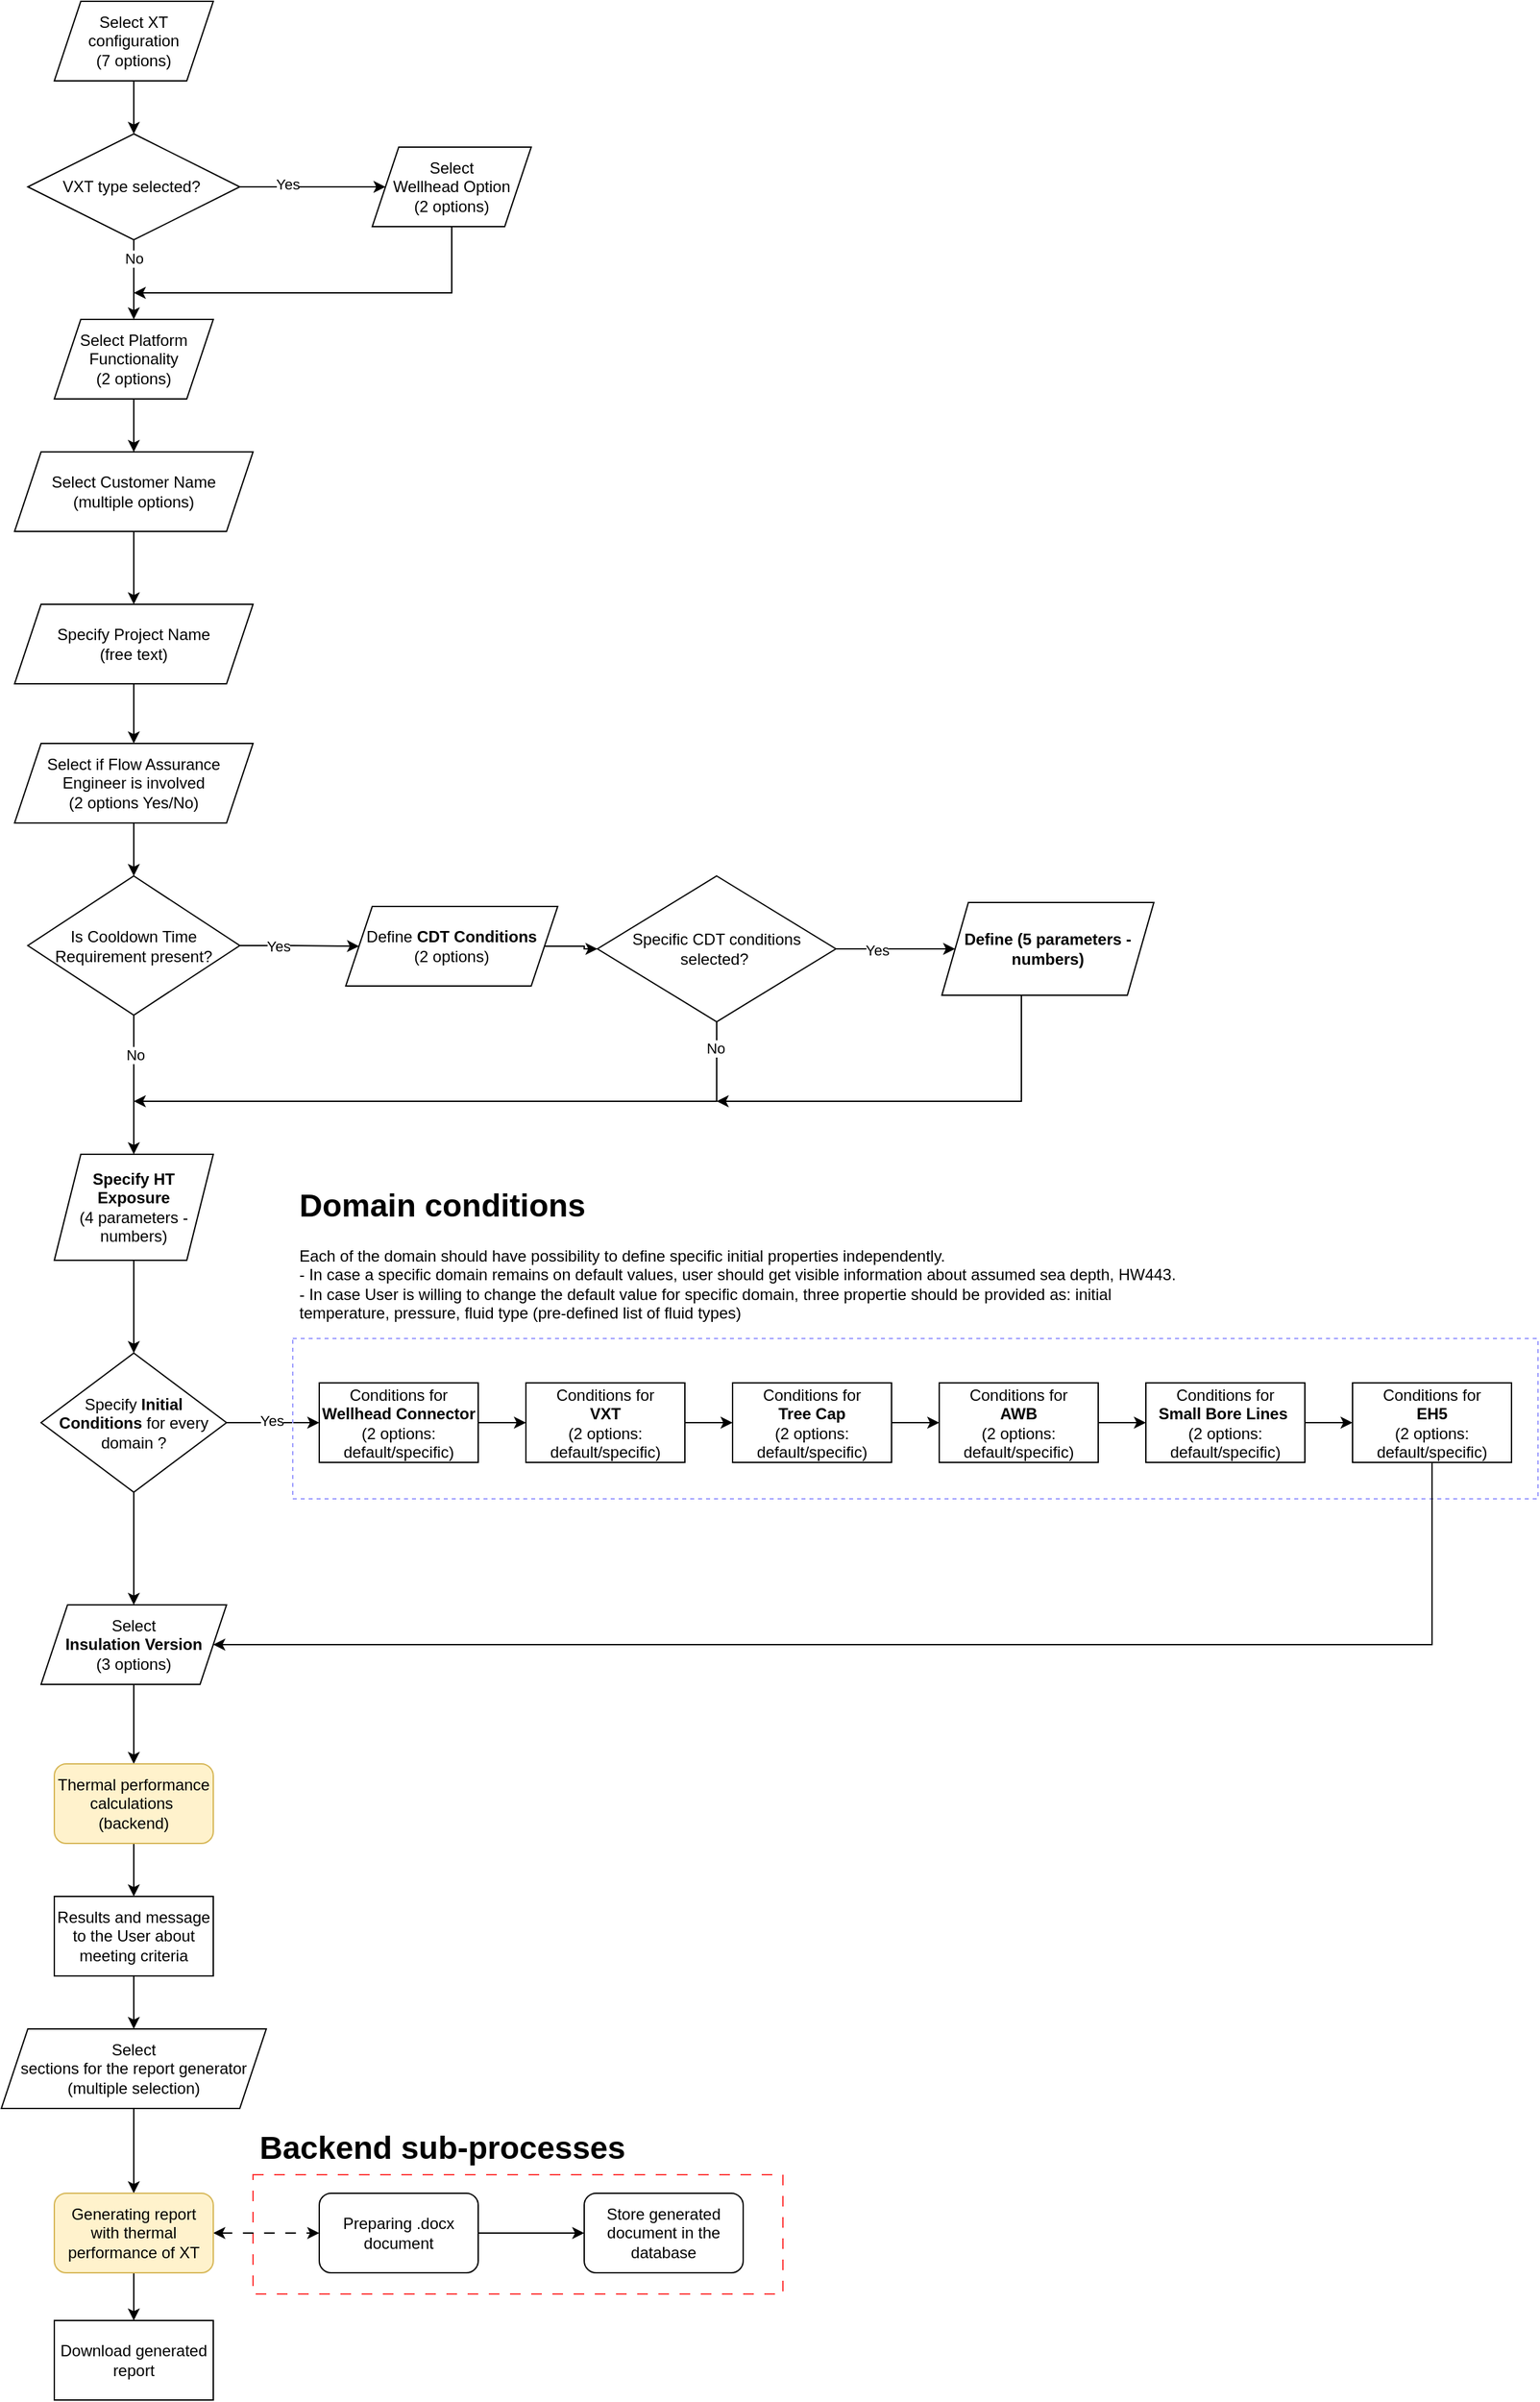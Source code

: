 <mxfile version="22.1.2" type="github">
  <diagram id="C5RBs43oDa-KdzZeNtuy" name="Page-1">
    <mxGraphModel dx="1116" dy="652" grid="1" gridSize="10" guides="1" tooltips="1" connect="1" arrows="1" fold="1" page="1" pageScale="1" pageWidth="827" pageHeight="1169" math="0" shadow="0">
      <root>
        <mxCell id="WIyWlLk6GJQsqaUBKTNV-0" />
        <mxCell id="WIyWlLk6GJQsqaUBKTNV-1" parent="WIyWlLk6GJQsqaUBKTNV-0" />
        <mxCell id="nL7egWIAGky8Ws3KJtJu-5" value="" style="edgeStyle=orthogonalEdgeStyle;rounded=0;orthogonalLoop=1;jettySize=auto;html=1;" parent="WIyWlLk6GJQsqaUBKTNV-1" source="nL7egWIAGky8Ws3KJtJu-0" target="nL7egWIAGky8Ws3KJtJu-4" edge="1">
          <mxGeometry relative="1" as="geometry" />
        </mxCell>
        <mxCell id="nL7egWIAGky8Ws3KJtJu-0" value="Select XT configuration&lt;br&gt;(7 options)" style="shape=parallelogram;perimeter=parallelogramPerimeter;whiteSpace=wrap;html=1;fixedSize=1;" parent="WIyWlLk6GJQsqaUBKTNV-1" vertex="1">
          <mxGeometry x="520" y="100" width="120" height="60" as="geometry" />
        </mxCell>
        <mxCell id="nL7egWIAGky8Ws3KJtJu-13" value="" style="edgeStyle=orthogonalEdgeStyle;rounded=0;orthogonalLoop=1;jettySize=auto;html=1;" parent="WIyWlLk6GJQsqaUBKTNV-1" source="nL7egWIAGky8Ws3KJtJu-1" target="nL7egWIAGky8Ws3KJtJu-12" edge="1">
          <mxGeometry relative="1" as="geometry" />
        </mxCell>
        <mxCell id="nL7egWIAGky8Ws3KJtJu-1" value="Select Platform Functionality &lt;br&gt;(2 options)" style="shape=parallelogram;perimeter=parallelogramPerimeter;whiteSpace=wrap;html=1;fixedSize=1;" parent="WIyWlLk6GJQsqaUBKTNV-1" vertex="1">
          <mxGeometry x="520" y="340" width="120" height="60" as="geometry" />
        </mxCell>
        <mxCell id="nL7egWIAGky8Ws3KJtJu-7" value="" style="edgeStyle=orthogonalEdgeStyle;rounded=0;orthogonalLoop=1;jettySize=auto;html=1;" parent="WIyWlLk6GJQsqaUBKTNV-1" source="nL7egWIAGky8Ws3KJtJu-4" target="nL7egWIAGky8Ws3KJtJu-6" edge="1">
          <mxGeometry relative="1" as="geometry" />
        </mxCell>
        <mxCell id="nL7egWIAGky8Ws3KJtJu-10" value="Yes" style="edgeLabel;html=1;align=center;verticalAlign=middle;resizable=0;points=[];" parent="nL7egWIAGky8Ws3KJtJu-7" vertex="1" connectable="0">
          <mxGeometry x="-0.345" y="2" relative="1" as="geometry">
            <mxPoint as="offset" />
          </mxGeometry>
        </mxCell>
        <mxCell id="nL7egWIAGky8Ws3KJtJu-8" style="edgeStyle=orthogonalEdgeStyle;rounded=0;orthogonalLoop=1;jettySize=auto;html=1;entryX=0.5;entryY=0;entryDx=0;entryDy=0;" parent="WIyWlLk6GJQsqaUBKTNV-1" source="nL7egWIAGky8Ws3KJtJu-4" target="nL7egWIAGky8Ws3KJtJu-1" edge="1">
          <mxGeometry relative="1" as="geometry" />
        </mxCell>
        <mxCell id="nL7egWIAGky8Ws3KJtJu-11" value="No" style="edgeLabel;html=1;align=center;verticalAlign=middle;resizable=0;points=[];" parent="nL7egWIAGky8Ws3KJtJu-8" vertex="1" connectable="0">
          <mxGeometry x="-0.552" relative="1" as="geometry">
            <mxPoint as="offset" />
          </mxGeometry>
        </mxCell>
        <mxCell id="nL7egWIAGky8Ws3KJtJu-4" value="VXT type selected?&amp;nbsp;" style="rhombus;whiteSpace=wrap;html=1;" parent="WIyWlLk6GJQsqaUBKTNV-1" vertex="1">
          <mxGeometry x="500" y="200" width="160" height="80" as="geometry" />
        </mxCell>
        <mxCell id="nL7egWIAGky8Ws3KJtJu-9" style="edgeStyle=orthogonalEdgeStyle;rounded=0;orthogonalLoop=1;jettySize=auto;html=1;" parent="WIyWlLk6GJQsqaUBKTNV-1" source="nL7egWIAGky8Ws3KJtJu-6" edge="1">
          <mxGeometry relative="1" as="geometry">
            <mxPoint x="580" y="320" as="targetPoint" />
            <Array as="points">
              <mxPoint x="820" y="320" />
              <mxPoint x="580" y="320" />
            </Array>
          </mxGeometry>
        </mxCell>
        <mxCell id="nL7egWIAGky8Ws3KJtJu-6" value="Select &lt;br&gt;Wellhead Option&lt;br&gt;(2 options)" style="shape=parallelogram;perimeter=parallelogramPerimeter;whiteSpace=wrap;html=1;fixedSize=1;" parent="WIyWlLk6GJQsqaUBKTNV-1" vertex="1">
          <mxGeometry x="760" y="210" width="120" height="60" as="geometry" />
        </mxCell>
        <mxCell id="nL7egWIAGky8Ws3KJtJu-15" value="" style="edgeStyle=orthogonalEdgeStyle;rounded=0;orthogonalLoop=1;jettySize=auto;html=1;" parent="WIyWlLk6GJQsqaUBKTNV-1" source="nL7egWIAGky8Ws3KJtJu-12" target="nL7egWIAGky8Ws3KJtJu-14" edge="1">
          <mxGeometry relative="1" as="geometry" />
        </mxCell>
        <mxCell id="nL7egWIAGky8Ws3KJtJu-12" value="Select Customer Name&lt;br&gt;(multiple options)" style="shape=parallelogram;perimeter=parallelogramPerimeter;whiteSpace=wrap;html=1;fixedSize=1;" parent="WIyWlLk6GJQsqaUBKTNV-1" vertex="1">
          <mxGeometry x="490" y="440" width="180" height="60" as="geometry" />
        </mxCell>
        <mxCell id="nL7egWIAGky8Ws3KJtJu-17" value="" style="edgeStyle=orthogonalEdgeStyle;rounded=0;orthogonalLoop=1;jettySize=auto;html=1;" parent="WIyWlLk6GJQsqaUBKTNV-1" source="nL7egWIAGky8Ws3KJtJu-14" target="nL7egWIAGky8Ws3KJtJu-16" edge="1">
          <mxGeometry relative="1" as="geometry" />
        </mxCell>
        <mxCell id="nL7egWIAGky8Ws3KJtJu-14" value="Specify Project Name &lt;br&gt;(free text)" style="shape=parallelogram;perimeter=parallelogramPerimeter;whiteSpace=wrap;html=1;fixedSize=1;" parent="WIyWlLk6GJQsqaUBKTNV-1" vertex="1">
          <mxGeometry x="490" y="555" width="180" height="60" as="geometry" />
        </mxCell>
        <mxCell id="nL7egWIAGky8Ws3KJtJu-19" value="" style="edgeStyle=orthogonalEdgeStyle;rounded=0;orthogonalLoop=1;jettySize=auto;html=1;" parent="WIyWlLk6GJQsqaUBKTNV-1" source="nL7egWIAGky8Ws3KJtJu-16" target="nL7egWIAGky8Ws3KJtJu-18" edge="1">
          <mxGeometry relative="1" as="geometry" />
        </mxCell>
        <mxCell id="nL7egWIAGky8Ws3KJtJu-16" value="Select if Flow Assurance Engineer is involved&lt;br&gt;(2 options Yes/No)" style="shape=parallelogram;perimeter=parallelogramPerimeter;whiteSpace=wrap;html=1;fixedSize=1;" parent="WIyWlLk6GJQsqaUBKTNV-1" vertex="1">
          <mxGeometry x="490" y="660" width="180" height="60" as="geometry" />
        </mxCell>
        <mxCell id="nL7egWIAGky8Ws3KJtJu-21" style="edgeStyle=orthogonalEdgeStyle;rounded=0;orthogonalLoop=1;jettySize=auto;html=1;entryX=0.5;entryY=0;entryDx=0;entryDy=0;" parent="WIyWlLk6GJQsqaUBKTNV-1" source="nL7egWIAGky8Ws3KJtJu-18" target="nL7egWIAGky8Ws3KJtJu-20" edge="1">
          <mxGeometry relative="1" as="geometry" />
        </mxCell>
        <mxCell id="nL7egWIAGky8Ws3KJtJu-27" value="No" style="edgeLabel;html=1;align=center;verticalAlign=middle;resizable=0;points=[];" parent="nL7egWIAGky8Ws3KJtJu-21" vertex="1" connectable="0">
          <mxGeometry x="-0.429" y="1" relative="1" as="geometry">
            <mxPoint as="offset" />
          </mxGeometry>
        </mxCell>
        <mxCell id="nL7egWIAGky8Ws3KJtJu-23" style="edgeStyle=orthogonalEdgeStyle;rounded=0;orthogonalLoop=1;jettySize=auto;html=1;entryX=0;entryY=0.5;entryDx=0;entryDy=0;" parent="WIyWlLk6GJQsqaUBKTNV-1" source="nL7egWIAGky8Ws3KJtJu-18" target="nL7egWIAGky8Ws3KJtJu-22" edge="1">
          <mxGeometry relative="1" as="geometry" />
        </mxCell>
        <mxCell id="nL7egWIAGky8Ws3KJtJu-24" value="Yes" style="edgeLabel;html=1;align=center;verticalAlign=middle;resizable=0;points=[];" parent="nL7egWIAGky8Ws3KJtJu-23" vertex="1" connectable="0">
          <mxGeometry x="-0.37" relative="1" as="geometry">
            <mxPoint as="offset" />
          </mxGeometry>
        </mxCell>
        <mxCell id="nL7egWIAGky8Ws3KJtJu-18" value="Is Cooldown Time Requirement present?" style="rhombus;whiteSpace=wrap;html=1;" parent="WIyWlLk6GJQsqaUBKTNV-1" vertex="1">
          <mxGeometry x="500" y="760" width="160" height="105" as="geometry" />
        </mxCell>
        <mxCell id="_9u5gonBgy00dIRMWvmQ-9" value="" style="edgeStyle=orthogonalEdgeStyle;rounded=0;orthogonalLoop=1;jettySize=auto;html=1;" edge="1" parent="WIyWlLk6GJQsqaUBKTNV-1" source="nL7egWIAGky8Ws3KJtJu-20" target="_9u5gonBgy00dIRMWvmQ-8">
          <mxGeometry relative="1" as="geometry" />
        </mxCell>
        <mxCell id="nL7egWIAGky8Ws3KJtJu-20" value="&lt;b&gt;Specify HT Exposure&lt;/b&gt;&lt;br&gt;(4 parameters - numbers)" style="shape=parallelogram;perimeter=parallelogramPerimeter;whiteSpace=wrap;html=1;fixedSize=1;" parent="WIyWlLk6GJQsqaUBKTNV-1" vertex="1">
          <mxGeometry x="520" y="970" width="120" height="80" as="geometry" />
        </mxCell>
        <mxCell id="_9u5gonBgy00dIRMWvmQ-1" style="edgeStyle=orthogonalEdgeStyle;rounded=0;orthogonalLoop=1;jettySize=auto;html=1;entryX=0;entryY=0.5;entryDx=0;entryDy=0;" edge="1" parent="WIyWlLk6GJQsqaUBKTNV-1" source="nL7egWIAGky8Ws3KJtJu-22" target="_9u5gonBgy00dIRMWvmQ-0">
          <mxGeometry relative="1" as="geometry" />
        </mxCell>
        <mxCell id="nL7egWIAGky8Ws3KJtJu-22" value="Define &lt;b&gt;CDT&amp;nbsp;Conditions &lt;/b&gt;&lt;br&gt;(2 options)" style="shape=parallelogram;perimeter=parallelogramPerimeter;whiteSpace=wrap;html=1;fixedSize=1;" parent="WIyWlLk6GJQsqaUBKTNV-1" vertex="1">
          <mxGeometry x="740" y="783" width="160" height="60" as="geometry" />
        </mxCell>
        <mxCell id="_9u5gonBgy00dIRMWvmQ-3" style="edgeStyle=orthogonalEdgeStyle;rounded=0;orthogonalLoop=1;jettySize=auto;html=1;entryX=0;entryY=0.5;entryDx=0;entryDy=0;" edge="1" parent="WIyWlLk6GJQsqaUBKTNV-1" source="_9u5gonBgy00dIRMWvmQ-0" target="_9u5gonBgy00dIRMWvmQ-2">
          <mxGeometry relative="1" as="geometry" />
        </mxCell>
        <mxCell id="_9u5gonBgy00dIRMWvmQ-7" value="Yes" style="edgeLabel;html=1;align=center;verticalAlign=middle;resizable=0;points=[];" vertex="1" connectable="0" parent="_9u5gonBgy00dIRMWvmQ-3">
          <mxGeometry x="-0.22" y="-1" relative="1" as="geometry">
            <mxPoint x="-4" as="offset" />
          </mxGeometry>
        </mxCell>
        <mxCell id="_9u5gonBgy00dIRMWvmQ-4" style="edgeStyle=orthogonalEdgeStyle;rounded=0;orthogonalLoop=1;jettySize=auto;html=1;" edge="1" parent="WIyWlLk6GJQsqaUBKTNV-1" source="_9u5gonBgy00dIRMWvmQ-0">
          <mxGeometry relative="1" as="geometry">
            <mxPoint x="580" y="930" as="targetPoint" />
            <Array as="points">
              <mxPoint x="1020" y="930" />
              <mxPoint x="581" y="930" />
            </Array>
          </mxGeometry>
        </mxCell>
        <mxCell id="_9u5gonBgy00dIRMWvmQ-5" value="No" style="edgeLabel;html=1;align=center;verticalAlign=middle;resizable=0;points=[];" vertex="1" connectable="0" parent="_9u5gonBgy00dIRMWvmQ-4">
          <mxGeometry x="-0.92" y="-1" relative="1" as="geometry">
            <mxPoint as="offset" />
          </mxGeometry>
        </mxCell>
        <mxCell id="_9u5gonBgy00dIRMWvmQ-0" value="Specific CDT conditions selected?&amp;nbsp;" style="rhombus;whiteSpace=wrap;html=1;" vertex="1" parent="WIyWlLk6GJQsqaUBKTNV-1">
          <mxGeometry x="930" y="760" width="180" height="110" as="geometry" />
        </mxCell>
        <mxCell id="_9u5gonBgy00dIRMWvmQ-6" style="edgeStyle=orthogonalEdgeStyle;rounded=0;orthogonalLoop=1;jettySize=auto;html=1;" edge="1" parent="WIyWlLk6GJQsqaUBKTNV-1" source="_9u5gonBgy00dIRMWvmQ-2">
          <mxGeometry relative="1" as="geometry">
            <mxPoint x="1020" y="930" as="targetPoint" />
            <Array as="points">
              <mxPoint x="1250" y="930" />
            </Array>
          </mxGeometry>
        </mxCell>
        <mxCell id="_9u5gonBgy00dIRMWvmQ-2" value="&lt;b&gt;Define (5 parameters - numbers)&lt;/b&gt;" style="shape=parallelogram;perimeter=parallelogramPerimeter;whiteSpace=wrap;html=1;fixedSize=1;" vertex="1" parent="WIyWlLk6GJQsqaUBKTNV-1">
          <mxGeometry x="1190" y="780" width="160" height="70" as="geometry" />
        </mxCell>
        <mxCell id="_9u5gonBgy00dIRMWvmQ-11" style="edgeStyle=orthogonalEdgeStyle;rounded=0;orthogonalLoop=1;jettySize=auto;html=1;entryX=0;entryY=0.5;entryDx=0;entryDy=0;" edge="1" parent="WIyWlLk6GJQsqaUBKTNV-1" source="_9u5gonBgy00dIRMWvmQ-8" target="_9u5gonBgy00dIRMWvmQ-10">
          <mxGeometry relative="1" as="geometry" />
        </mxCell>
        <mxCell id="_9u5gonBgy00dIRMWvmQ-22" value="Yes" style="edgeLabel;html=1;align=center;verticalAlign=middle;resizable=0;points=[];" vertex="1" connectable="0" parent="_9u5gonBgy00dIRMWvmQ-11">
          <mxGeometry x="-0.028" y="2" relative="1" as="geometry">
            <mxPoint as="offset" />
          </mxGeometry>
        </mxCell>
        <mxCell id="_9u5gonBgy00dIRMWvmQ-26" style="edgeStyle=orthogonalEdgeStyle;rounded=0;orthogonalLoop=1;jettySize=auto;html=1;entryX=0.5;entryY=0;entryDx=0;entryDy=0;" edge="1" parent="WIyWlLk6GJQsqaUBKTNV-1" source="_9u5gonBgy00dIRMWvmQ-8" target="_9u5gonBgy00dIRMWvmQ-25">
          <mxGeometry relative="1" as="geometry" />
        </mxCell>
        <mxCell id="_9u5gonBgy00dIRMWvmQ-8" value="Specify &lt;b&gt;Initial &lt;br&gt;Conditions&lt;/b&gt; for every domain ?" style="rhombus;whiteSpace=wrap;html=1;" vertex="1" parent="WIyWlLk6GJQsqaUBKTNV-1">
          <mxGeometry x="510" y="1120" width="140" height="105" as="geometry" />
        </mxCell>
        <mxCell id="_9u5gonBgy00dIRMWvmQ-13" value="" style="edgeStyle=orthogonalEdgeStyle;rounded=0;orthogonalLoop=1;jettySize=auto;html=1;" edge="1" parent="WIyWlLk6GJQsqaUBKTNV-1" source="_9u5gonBgy00dIRMWvmQ-10" target="_9u5gonBgy00dIRMWvmQ-12">
          <mxGeometry relative="1" as="geometry" />
        </mxCell>
        <mxCell id="_9u5gonBgy00dIRMWvmQ-10" value="Conditions for &lt;b&gt;Wellhead Connector&lt;/b&gt;&lt;br&gt;(2 options: default/specific)" style="rounded=0;whiteSpace=wrap;html=1;" vertex="1" parent="WIyWlLk6GJQsqaUBKTNV-1">
          <mxGeometry x="720" y="1142.5" width="120" height="60" as="geometry" />
        </mxCell>
        <mxCell id="_9u5gonBgy00dIRMWvmQ-15" value="" style="edgeStyle=orthogonalEdgeStyle;rounded=0;orthogonalLoop=1;jettySize=auto;html=1;" edge="1" parent="WIyWlLk6GJQsqaUBKTNV-1" source="_9u5gonBgy00dIRMWvmQ-12" target="_9u5gonBgy00dIRMWvmQ-14">
          <mxGeometry relative="1" as="geometry" />
        </mxCell>
        <mxCell id="_9u5gonBgy00dIRMWvmQ-12" value="Conditions for&lt;br&gt;&lt;b&gt;VXT&lt;/b&gt;&lt;br style=&quot;border-color: var(--border-color);&quot;&gt;(2 options: default/specific)" style="whiteSpace=wrap;html=1;rounded=0;" vertex="1" parent="WIyWlLk6GJQsqaUBKTNV-1">
          <mxGeometry x="876" y="1142.5" width="120" height="60" as="geometry" />
        </mxCell>
        <mxCell id="_9u5gonBgy00dIRMWvmQ-17" value="" style="edgeStyle=orthogonalEdgeStyle;rounded=0;orthogonalLoop=1;jettySize=auto;html=1;" edge="1" parent="WIyWlLk6GJQsqaUBKTNV-1" source="_9u5gonBgy00dIRMWvmQ-14" target="_9u5gonBgy00dIRMWvmQ-16">
          <mxGeometry relative="1" as="geometry" />
        </mxCell>
        <mxCell id="_9u5gonBgy00dIRMWvmQ-14" value="Conditions for&lt;br&gt;&lt;b&gt;Tree Cap&lt;/b&gt;&lt;br style=&quot;border-color: var(--border-color);&quot;&gt;(2 options: default/specific)" style="whiteSpace=wrap;html=1;rounded=0;" vertex="1" parent="WIyWlLk6GJQsqaUBKTNV-1">
          <mxGeometry x="1032" y="1142.5" width="120" height="60" as="geometry" />
        </mxCell>
        <mxCell id="_9u5gonBgy00dIRMWvmQ-19" value="" style="edgeStyle=orthogonalEdgeStyle;rounded=0;orthogonalLoop=1;jettySize=auto;html=1;" edge="1" parent="WIyWlLk6GJQsqaUBKTNV-1" source="_9u5gonBgy00dIRMWvmQ-16" target="_9u5gonBgy00dIRMWvmQ-18">
          <mxGeometry relative="1" as="geometry" />
        </mxCell>
        <mxCell id="_9u5gonBgy00dIRMWvmQ-16" value="Conditions for &lt;br&gt;&lt;b&gt;AWB&lt;/b&gt;&lt;br style=&quot;border-color: var(--border-color);&quot;&gt;(2 options: default/specific)" style="whiteSpace=wrap;html=1;rounded=0;" vertex="1" parent="WIyWlLk6GJQsqaUBKTNV-1">
          <mxGeometry x="1188" y="1142.5" width="120" height="60" as="geometry" />
        </mxCell>
        <mxCell id="_9u5gonBgy00dIRMWvmQ-21" value="" style="edgeStyle=orthogonalEdgeStyle;rounded=0;orthogonalLoop=1;jettySize=auto;html=1;" edge="1" parent="WIyWlLk6GJQsqaUBKTNV-1" source="_9u5gonBgy00dIRMWvmQ-18" target="_9u5gonBgy00dIRMWvmQ-20">
          <mxGeometry relative="1" as="geometry" />
        </mxCell>
        <mxCell id="_9u5gonBgy00dIRMWvmQ-18" value="Conditions for &lt;br&gt;&lt;b&gt;Small Bore Lines&lt;/b&gt;&amp;nbsp;&lt;br style=&quot;border-color: var(--border-color);&quot;&gt;(2 options: default/specific)" style="whiteSpace=wrap;html=1;rounded=0;" vertex="1" parent="WIyWlLk6GJQsqaUBKTNV-1">
          <mxGeometry x="1344" y="1142.5" width="120" height="60" as="geometry" />
        </mxCell>
        <mxCell id="_9u5gonBgy00dIRMWvmQ-23" value="" style="rounded=0;whiteSpace=wrap;html=1;fillColor=none;dashed=1;strokeColor=#9999FF;" vertex="1" parent="WIyWlLk6GJQsqaUBKTNV-1">
          <mxGeometry x="700" y="1109" width="940" height="121" as="geometry" />
        </mxCell>
        <mxCell id="_9u5gonBgy00dIRMWvmQ-27" style="edgeStyle=orthogonalEdgeStyle;rounded=0;orthogonalLoop=1;jettySize=auto;html=1;entryX=1;entryY=0.5;entryDx=0;entryDy=0;" edge="1" parent="WIyWlLk6GJQsqaUBKTNV-1" source="_9u5gonBgy00dIRMWvmQ-20" target="_9u5gonBgy00dIRMWvmQ-25">
          <mxGeometry relative="1" as="geometry">
            <Array as="points">
              <mxPoint x="1560" y="1340" />
            </Array>
          </mxGeometry>
        </mxCell>
        <mxCell id="_9u5gonBgy00dIRMWvmQ-20" value="Conditions for&lt;br&gt;&lt;b&gt;EH5&lt;/b&gt;&lt;br style=&quot;border-color: var(--border-color);&quot;&gt;(2 options: default/specific)" style="whiteSpace=wrap;html=1;rounded=0;" vertex="1" parent="WIyWlLk6GJQsqaUBKTNV-1">
          <mxGeometry x="1500" y="1142.5" width="120" height="60" as="geometry" />
        </mxCell>
        <mxCell id="_9u5gonBgy00dIRMWvmQ-24" value="&lt;h1&gt;Domain conditions&lt;/h1&gt;&lt;p&gt;Each of the domain should have possibility to define specific initial properties independently. &lt;br&gt;- In case a specific domain remains on default values, user should get visible information about assumed sea depth, HW443.&amp;nbsp;&lt;br&gt;- In case User is willing to change the default value for specific domain, three propertie should be provided as: initial temperature, pressure, fluid type (pre-defined list of fluid types)&lt;br&gt;&lt;/p&gt;" style="text;html=1;strokeColor=none;fillColor=none;spacing=5;spacingTop=-20;whiteSpace=wrap;overflow=hidden;rounded=0;" vertex="1" parent="WIyWlLk6GJQsqaUBKTNV-1">
          <mxGeometry x="700" y="989" width="690" height="120" as="geometry" />
        </mxCell>
        <mxCell id="_9u5gonBgy00dIRMWvmQ-28" style="edgeStyle=orthogonalEdgeStyle;rounded=0;orthogonalLoop=1;jettySize=auto;html=1;" edge="1" parent="WIyWlLk6GJQsqaUBKTNV-1" source="_9u5gonBgy00dIRMWvmQ-25">
          <mxGeometry relative="1" as="geometry">
            <mxPoint x="580" y="1430" as="targetPoint" />
          </mxGeometry>
        </mxCell>
        <mxCell id="_9u5gonBgy00dIRMWvmQ-25" value="Select &lt;br&gt;&lt;b&gt;Insulation Version&lt;br&gt;&lt;/b&gt;(3 options)" style="shape=parallelogram;perimeter=parallelogramPerimeter;whiteSpace=wrap;html=1;fixedSize=1;" vertex="1" parent="WIyWlLk6GJQsqaUBKTNV-1">
          <mxGeometry x="510" y="1310" width="140" height="60" as="geometry" />
        </mxCell>
        <mxCell id="_9u5gonBgy00dIRMWvmQ-33" style="edgeStyle=orthogonalEdgeStyle;rounded=0;orthogonalLoop=1;jettySize=auto;html=1;entryX=0.5;entryY=0;entryDx=0;entryDy=0;" edge="1" parent="WIyWlLk6GJQsqaUBKTNV-1" source="_9u5gonBgy00dIRMWvmQ-29" target="_9u5gonBgy00dIRMWvmQ-32">
          <mxGeometry relative="1" as="geometry" />
        </mxCell>
        <mxCell id="_9u5gonBgy00dIRMWvmQ-29" value="Thermal performance calculations&amp;nbsp;&lt;br&gt;(backend)" style="rounded=1;whiteSpace=wrap;html=1;fillColor=#fff2cc;strokeColor=#d6b656;" vertex="1" parent="WIyWlLk6GJQsqaUBKTNV-1">
          <mxGeometry x="520" y="1430" width="120" height="60" as="geometry" />
        </mxCell>
        <mxCell id="_9u5gonBgy00dIRMWvmQ-35" style="edgeStyle=orthogonalEdgeStyle;rounded=0;orthogonalLoop=1;jettySize=auto;html=1;entryX=0.5;entryY=0;entryDx=0;entryDy=0;" edge="1" parent="WIyWlLk6GJQsqaUBKTNV-1" source="_9u5gonBgy00dIRMWvmQ-32" target="_9u5gonBgy00dIRMWvmQ-34">
          <mxGeometry relative="1" as="geometry" />
        </mxCell>
        <mxCell id="_9u5gonBgy00dIRMWvmQ-32" value="Results and message to the User about meeting criteria" style="rounded=0;whiteSpace=wrap;html=1;" vertex="1" parent="WIyWlLk6GJQsqaUBKTNV-1">
          <mxGeometry x="520" y="1530" width="120" height="60" as="geometry" />
        </mxCell>
        <mxCell id="_9u5gonBgy00dIRMWvmQ-37" style="edgeStyle=orthogonalEdgeStyle;rounded=0;orthogonalLoop=1;jettySize=auto;html=1;entryX=0.5;entryY=0;entryDx=0;entryDy=0;" edge="1" parent="WIyWlLk6GJQsqaUBKTNV-1" source="_9u5gonBgy00dIRMWvmQ-34" target="_9u5gonBgy00dIRMWvmQ-36">
          <mxGeometry relative="1" as="geometry" />
        </mxCell>
        <mxCell id="_9u5gonBgy00dIRMWvmQ-34" value="Select &lt;br&gt;sections for the report generator&lt;br&gt;(multiple selection)" style="shape=parallelogram;perimeter=parallelogramPerimeter;whiteSpace=wrap;html=1;fixedSize=1;" vertex="1" parent="WIyWlLk6GJQsqaUBKTNV-1">
          <mxGeometry x="480" y="1630" width="200" height="60" as="geometry" />
        </mxCell>
        <mxCell id="_9u5gonBgy00dIRMWvmQ-39" style="edgeStyle=orthogonalEdgeStyle;rounded=0;orthogonalLoop=1;jettySize=auto;html=1;entryX=0.5;entryY=0;entryDx=0;entryDy=0;" edge="1" parent="WIyWlLk6GJQsqaUBKTNV-1" source="_9u5gonBgy00dIRMWvmQ-36" target="_9u5gonBgy00dIRMWvmQ-38">
          <mxGeometry relative="1" as="geometry" />
        </mxCell>
        <mxCell id="_9u5gonBgy00dIRMWvmQ-40" value="" style="rounded=0;whiteSpace=wrap;html=1;fillColor=none;dashed=1;dashPattern=8 8;strokeColor=#FF3333;" vertex="1" parent="WIyWlLk6GJQsqaUBKTNV-1">
          <mxGeometry x="670" y="1740" width="400" height="90" as="geometry" />
        </mxCell>
        <mxCell id="_9u5gonBgy00dIRMWvmQ-43" value="" style="edgeStyle=orthogonalEdgeStyle;rounded=0;orthogonalLoop=1;jettySize=auto;html=1;dashed=1;dashPattern=8 8;startArrow=classic;startFill=1;" edge="1" parent="WIyWlLk6GJQsqaUBKTNV-1" source="_9u5gonBgy00dIRMWvmQ-36" target="_9u5gonBgy00dIRMWvmQ-42">
          <mxGeometry relative="1" as="geometry" />
        </mxCell>
        <mxCell id="_9u5gonBgy00dIRMWvmQ-36" value="Generating report with thermal performance of XT" style="rounded=1;whiteSpace=wrap;html=1;fillColor=#fff2cc;strokeColor=#d6b656;" vertex="1" parent="WIyWlLk6GJQsqaUBKTNV-1">
          <mxGeometry x="520" y="1754" width="120" height="60" as="geometry" />
        </mxCell>
        <mxCell id="_9u5gonBgy00dIRMWvmQ-38" value="Download generated report" style="rounded=0;whiteSpace=wrap;html=1;" vertex="1" parent="WIyWlLk6GJQsqaUBKTNV-1">
          <mxGeometry x="520" y="1850" width="120" height="60" as="geometry" />
        </mxCell>
        <mxCell id="_9u5gonBgy00dIRMWvmQ-47" value="" style="edgeStyle=orthogonalEdgeStyle;rounded=0;orthogonalLoop=1;jettySize=auto;html=1;" edge="1" parent="WIyWlLk6GJQsqaUBKTNV-1" source="_9u5gonBgy00dIRMWvmQ-42" target="_9u5gonBgy00dIRMWvmQ-46">
          <mxGeometry relative="1" as="geometry" />
        </mxCell>
        <mxCell id="_9u5gonBgy00dIRMWvmQ-42" value="Preparing .docx document" style="whiteSpace=wrap;html=1;rounded=1;" vertex="1" parent="WIyWlLk6GJQsqaUBKTNV-1">
          <mxGeometry x="720" y="1754" width="120" height="60" as="geometry" />
        </mxCell>
        <mxCell id="_9u5gonBgy00dIRMWvmQ-45" value="&lt;h1&gt;Backend sub-processes&lt;/h1&gt;&lt;p&gt;.&lt;/p&gt;" style="text;html=1;strokeColor=none;fillColor=none;spacing=5;spacingTop=-20;whiteSpace=wrap;overflow=hidden;rounded=0;" vertex="1" parent="WIyWlLk6GJQsqaUBKTNV-1">
          <mxGeometry x="670" y="1700" width="310" height="40" as="geometry" />
        </mxCell>
        <mxCell id="_9u5gonBgy00dIRMWvmQ-46" value="Store generated document in the database" style="whiteSpace=wrap;html=1;rounded=1;" vertex="1" parent="WIyWlLk6GJQsqaUBKTNV-1">
          <mxGeometry x="920" y="1754" width="120" height="60" as="geometry" />
        </mxCell>
      </root>
    </mxGraphModel>
  </diagram>
</mxfile>
